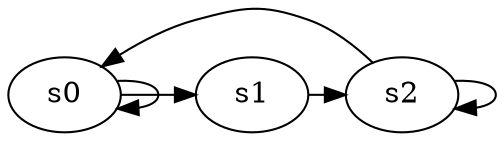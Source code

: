 digraph game_0442_cycle_3 {
    s0 [name="s0", player=0];
    s1 [name="s1", player=1];
    s2 [name="s2", player=0];

    s0 -> s1 [constraint="time % 4 == 0 && !(time % 5 == 0)"];
    s1 -> s2 [constraint="time % 2 == 1"];
    s2 -> s0 [constraint="time % 4 == 0"];
    s0 -> s0 [constraint="time % 2 == 0"];
    s2 -> s2 [constraint="time % 3 == 0"];
}
